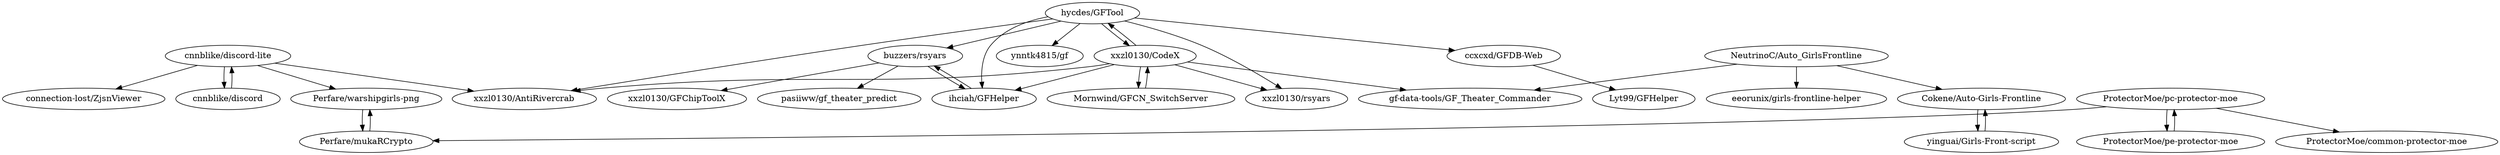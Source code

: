 digraph G {
"cnnblike/discord-lite" -> "cnnblike/discord"
"cnnblike/discord-lite" -> "xxzl0130/AntiRivercrab"
"cnnblike/discord-lite" -> "Perfare/warshipgirls-png"
"cnnblike/discord-lite" -> "connection-lost/ZjsnViewer"
"cnnblike/discord" -> "cnnblike/discord-lite"
"buzzers/rsyars" -> "ihciah/GFHelper"
"buzzers/rsyars" -> "xxzl0130/GFChipToolX"
"buzzers/rsyars" -> "pasiiww/gf_theater_predict"
"hycdes/GFTool" -> "xxzl0130/CodeX"
"hycdes/GFTool" -> "ccxcxd/GFDB-Web"
"hycdes/GFTool" -> "buzzers/rsyars"
"hycdes/GFTool" -> "ihciah/GFHelper"
"hycdes/GFTool" -> "ynntk4815/gf"
"hycdes/GFTool" -> "xxzl0130/AntiRivercrab"
"hycdes/GFTool" -> "xxzl0130/rsyars"
"ccxcxd/GFDB-Web" -> "Lyt99/GFHelper"
"xxzl0130/CodeX" -> "xxzl0130/rsyars"
"xxzl0130/CodeX" -> "hycdes/GFTool"
"xxzl0130/CodeX" -> "Mornwind/GFCN_SwitchServer"
"xxzl0130/CodeX" -> "ihciah/GFHelper"
"xxzl0130/CodeX" -> "gf-data-tools/GF_Theater_Commander"
"xxzl0130/CodeX" -> "xxzl0130/AntiRivercrab"
"ihciah/GFHelper" -> "buzzers/rsyars"
"NeutrinoC/Auto_GirlsFrontline" -> "eeorunix/girls-frontline-helper"
"NeutrinoC/Auto_GirlsFrontline" -> "Cokene/Auto-Girls-Frontline"
"NeutrinoC/Auto_GirlsFrontline" -> "gf-data-tools/GF_Theater_Commander"
"ProtectorMoe/pe-protector-moe" -> "ProtectorMoe/pc-protector-moe"
"Mornwind/GFCN_SwitchServer" -> "xxzl0130/CodeX"
"ProtectorMoe/pc-protector-moe" -> "ProtectorMoe/pe-protector-moe"
"ProtectorMoe/pc-protector-moe" -> "ProtectorMoe/common-protector-moe"
"ProtectorMoe/pc-protector-moe" -> "Perfare/mukaRCrypto"
"Perfare/warshipgirls-png" -> "Perfare/mukaRCrypto"
"Cokene/Auto-Girls-Frontline" -> "yinguai/Girls-Front-script"
"yinguai/Girls-Front-script" -> "Cokene/Auto-Girls-Frontline"
"Perfare/mukaRCrypto" -> "Perfare/warshipgirls-png"
"cnnblike/discord-lite" ["l"="0.373,44.716"]
"cnnblike/discord" ["l"="0.392,44.725"]
"xxzl0130/AntiRivercrab" ["l"="0.329,44.714"]
"Perfare/warshipgirls-png" ["l"="0.409,44.707"]
"connection-lost/ZjsnViewer" ["l"="0.372,44.734"]
"buzzers/rsyars" ["l"="0.311,44.733"]
"ihciah/GFHelper" ["l"="0.298,44.725"]
"xxzl0130/GFChipToolX" ["l"="0.304,44.748"]
"pasiiww/gf_theater_predict" ["l"="0.324,44.747"]
"hycdes/GFTool" ["l"="0.305,44.709"]
"xxzl0130/CodeX" ["l"="0.282,44.716"]
"ccxcxd/GFDB-Web" ["l"="0.321,44.69"]
"ynntk4815/gf" ["l"="0.298,44.689"]
"xxzl0130/rsyars" ["l"="0.285,44.701"]
"Lyt99/GFHelper" ["l"="0.328,44.675"]
"Mornwind/GFCN_SwitchServer" ["l"="0.261,44.708"]
"gf-data-tools/GF_Theater_Commander" ["l"="0.247,44.729"]
"NeutrinoC/Auto_GirlsFrontline" ["l"="0.214,44.738"]
"eeorunix/girls-frontline-helper" ["l"="0.207,44.755"]
"Cokene/Auto-Girls-Frontline" ["l"="0.189,44.737"]
"ProtectorMoe/pe-protector-moe" ["l"="0.479,44.707"]
"ProtectorMoe/pc-protector-moe" ["l"="0.461,44.701"]
"ProtectorMoe/common-protector-moe" ["l"="0.472,44.688"]
"Perfare/mukaRCrypto" ["l"="0.431,44.704"]
"yinguai/Girls-Front-script" ["l"="0.17,44.737"]
}